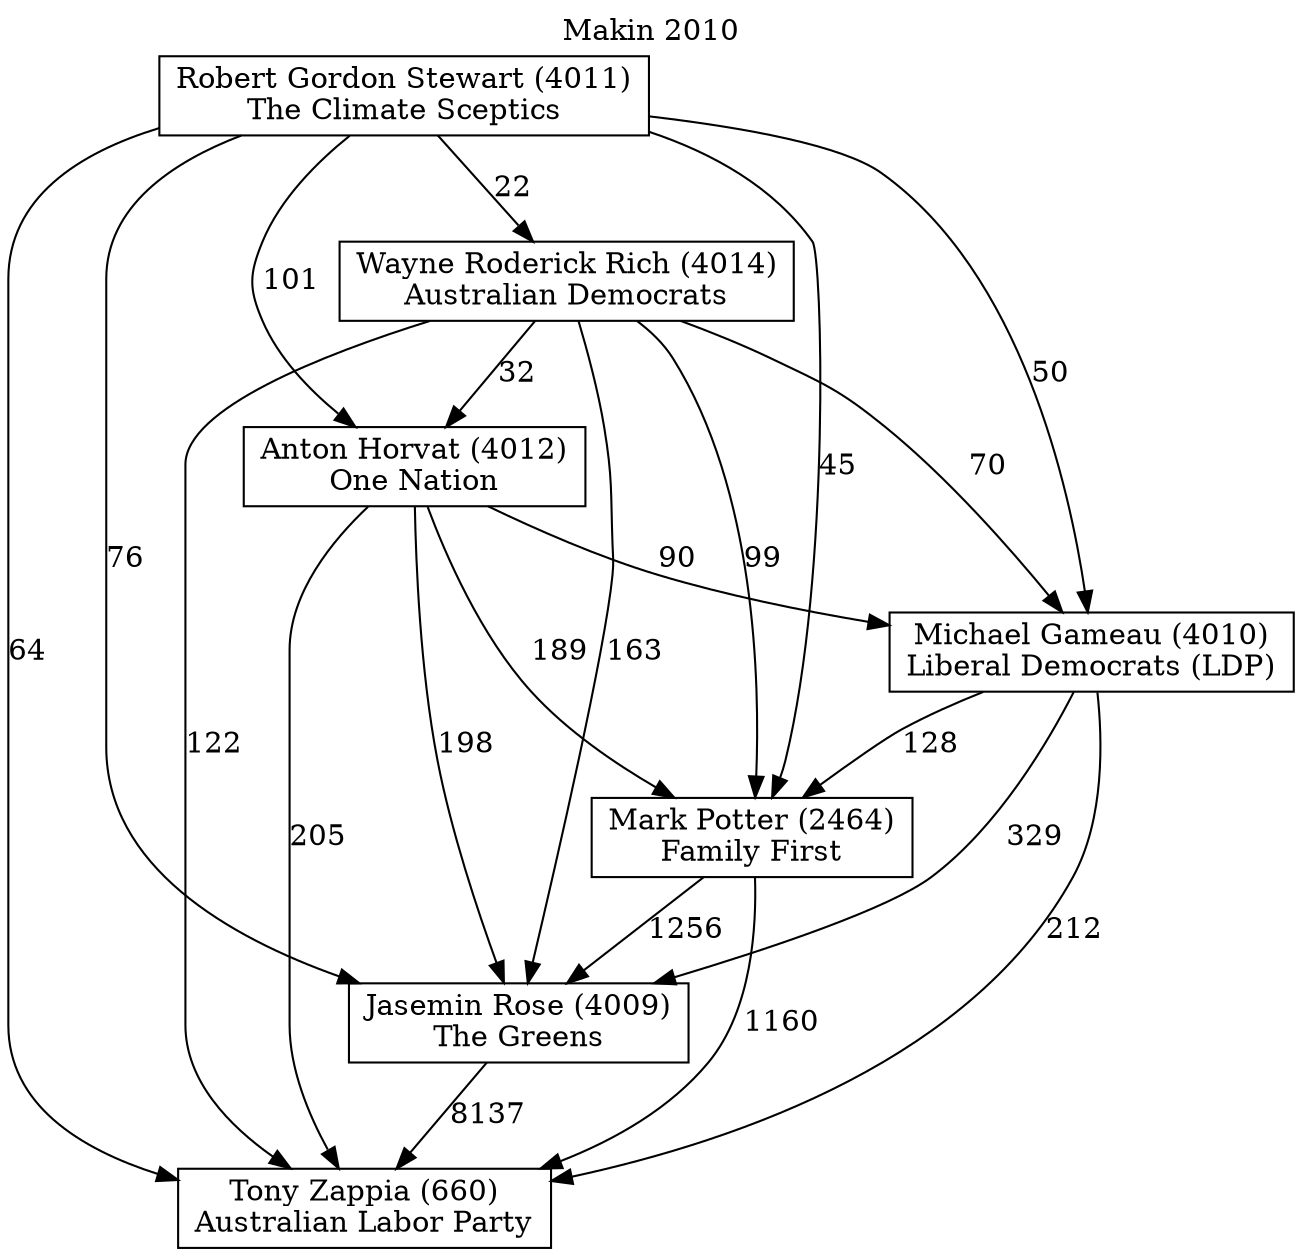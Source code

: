 // House preference flow
digraph "Tony Zappia (660)_Makin_2010" {
	graph [label="Makin 2010" labelloc=t mclimit=10]
	node [shape=box]
	"Tony Zappia (660)" [label="Tony Zappia (660)
Australian Labor Party"]
	"Jasemin Rose (4009)" [label="Jasemin Rose (4009)
The Greens"]
	"Mark Potter (2464)" [label="Mark Potter (2464)
Family First"]
	"Michael Gameau (4010)" [label="Michael Gameau (4010)
Liberal Democrats (LDP)"]
	"Anton Horvat (4012)" [label="Anton Horvat (4012)
One Nation"]
	"Wayne Roderick Rich (4014)" [label="Wayne Roderick Rich (4014)
Australian Democrats"]
	"Robert Gordon Stewart (4011)" [label="Robert Gordon Stewart (4011)
The Climate Sceptics"]
	"Jasemin Rose (4009)" -> "Tony Zappia (660)" [label=8137]
	"Mark Potter (2464)" -> "Jasemin Rose (4009)" [label=1256]
	"Michael Gameau (4010)" -> "Mark Potter (2464)" [label=128]
	"Anton Horvat (4012)" -> "Michael Gameau (4010)" [label=90]
	"Wayne Roderick Rich (4014)" -> "Anton Horvat (4012)" [label=32]
	"Robert Gordon Stewart (4011)" -> "Wayne Roderick Rich (4014)" [label=22]
	"Mark Potter (2464)" -> "Tony Zappia (660)" [label=1160]
	"Michael Gameau (4010)" -> "Tony Zappia (660)" [label=212]
	"Anton Horvat (4012)" -> "Tony Zappia (660)" [label=205]
	"Wayne Roderick Rich (4014)" -> "Tony Zappia (660)" [label=122]
	"Robert Gordon Stewart (4011)" -> "Tony Zappia (660)" [label=64]
	"Robert Gordon Stewart (4011)" -> "Anton Horvat (4012)" [label=101]
	"Wayne Roderick Rich (4014)" -> "Michael Gameau (4010)" [label=70]
	"Robert Gordon Stewart (4011)" -> "Michael Gameau (4010)" [label=50]
	"Anton Horvat (4012)" -> "Mark Potter (2464)" [label=189]
	"Wayne Roderick Rich (4014)" -> "Mark Potter (2464)" [label=99]
	"Robert Gordon Stewart (4011)" -> "Mark Potter (2464)" [label=45]
	"Michael Gameau (4010)" -> "Jasemin Rose (4009)" [label=329]
	"Anton Horvat (4012)" -> "Jasemin Rose (4009)" [label=198]
	"Wayne Roderick Rich (4014)" -> "Jasemin Rose (4009)" [label=163]
	"Robert Gordon Stewart (4011)" -> "Jasemin Rose (4009)" [label=76]
}
